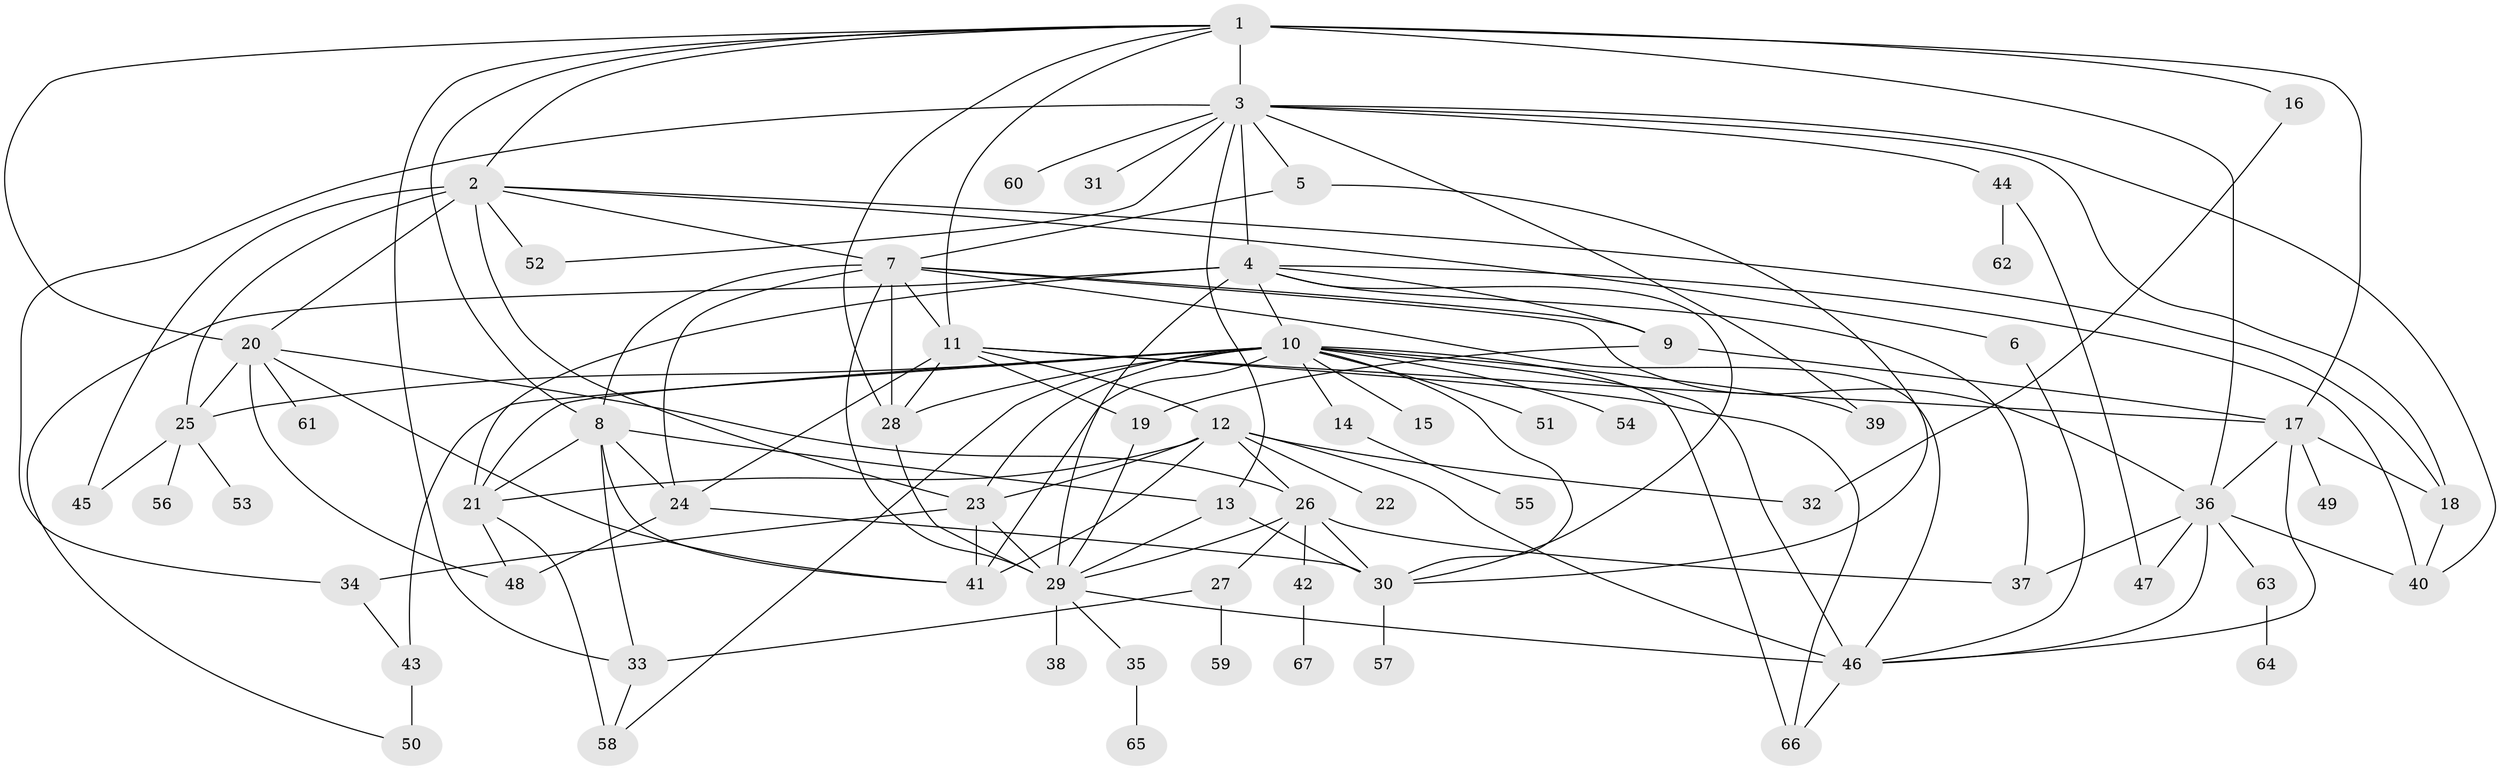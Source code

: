 // original degree distribution, {15: 0.007518796992481203, 11: 0.015037593984962405, 14: 0.007518796992481203, 16: 0.007518796992481203, 4: 0.09022556390977443, 1: 0.39849624060150374, 3: 0.10526315789473684, 7: 0.045112781954887216, 6: 0.03759398496240601, 2: 0.20300751879699247, 20: 0.007518796992481203, 12: 0.007518796992481203, 13: 0.007518796992481203, 5: 0.045112781954887216, 8: 0.007518796992481203, 9: 0.007518796992481203}
// Generated by graph-tools (version 1.1) at 2025/35/03/09/25 02:35:47]
// undirected, 67 vertices, 134 edges
graph export_dot {
graph [start="1"]
  node [color=gray90,style=filled];
  1;
  2;
  3;
  4;
  5;
  6;
  7;
  8;
  9;
  10;
  11;
  12;
  13;
  14;
  15;
  16;
  17;
  18;
  19;
  20;
  21;
  22;
  23;
  24;
  25;
  26;
  27;
  28;
  29;
  30;
  31;
  32;
  33;
  34;
  35;
  36;
  37;
  38;
  39;
  40;
  41;
  42;
  43;
  44;
  45;
  46;
  47;
  48;
  49;
  50;
  51;
  52;
  53;
  54;
  55;
  56;
  57;
  58;
  59;
  60;
  61;
  62;
  63;
  64;
  65;
  66;
  67;
  1 -- 2 [weight=1.0];
  1 -- 3 [weight=1.0];
  1 -- 8 [weight=1.0];
  1 -- 11 [weight=1.0];
  1 -- 16 [weight=1.0];
  1 -- 17 [weight=1.0];
  1 -- 20 [weight=1.0];
  1 -- 28 [weight=1.0];
  1 -- 33 [weight=1.0];
  1 -- 36 [weight=4.0];
  2 -- 6 [weight=1.0];
  2 -- 7 [weight=1.0];
  2 -- 18 [weight=1.0];
  2 -- 20 [weight=1.0];
  2 -- 23 [weight=1.0];
  2 -- 25 [weight=1.0];
  2 -- 45 [weight=4.0];
  2 -- 52 [weight=2.0];
  3 -- 4 [weight=1.0];
  3 -- 5 [weight=1.0];
  3 -- 13 [weight=1.0];
  3 -- 18 [weight=1.0];
  3 -- 31 [weight=1.0];
  3 -- 34 [weight=1.0];
  3 -- 39 [weight=1.0];
  3 -- 40 [weight=1.0];
  3 -- 44 [weight=1.0];
  3 -- 52 [weight=1.0];
  3 -- 60 [weight=1.0];
  4 -- 9 [weight=1.0];
  4 -- 10 [weight=1.0];
  4 -- 21 [weight=5.0];
  4 -- 29 [weight=1.0];
  4 -- 30 [weight=1.0];
  4 -- 37 [weight=1.0];
  4 -- 40 [weight=1.0];
  4 -- 50 [weight=1.0];
  5 -- 7 [weight=2.0];
  5 -- 30 [weight=1.0];
  6 -- 46 [weight=1.0];
  7 -- 8 [weight=1.0];
  7 -- 9 [weight=1.0];
  7 -- 11 [weight=1.0];
  7 -- 24 [weight=1.0];
  7 -- 28 [weight=1.0];
  7 -- 29 [weight=2.0];
  7 -- 36 [weight=1.0];
  7 -- 46 [weight=1.0];
  8 -- 13 [weight=1.0];
  8 -- 21 [weight=1.0];
  8 -- 24 [weight=1.0];
  8 -- 33 [weight=1.0];
  8 -- 41 [weight=1.0];
  9 -- 17 [weight=1.0];
  9 -- 19 [weight=1.0];
  10 -- 14 [weight=1.0];
  10 -- 15 [weight=1.0];
  10 -- 21 [weight=1.0];
  10 -- 23 [weight=1.0];
  10 -- 25 [weight=1.0];
  10 -- 28 [weight=1.0];
  10 -- 30 [weight=1.0];
  10 -- 39 [weight=1.0];
  10 -- 41 [weight=1.0];
  10 -- 43 [weight=3.0];
  10 -- 46 [weight=1.0];
  10 -- 51 [weight=1.0];
  10 -- 54 [weight=1.0];
  10 -- 58 [weight=1.0];
  10 -- 66 [weight=1.0];
  11 -- 12 [weight=1.0];
  11 -- 17 [weight=2.0];
  11 -- 19 [weight=1.0];
  11 -- 24 [weight=1.0];
  11 -- 28 [weight=3.0];
  11 -- 66 [weight=1.0];
  12 -- 21 [weight=2.0];
  12 -- 22 [weight=3.0];
  12 -- 23 [weight=1.0];
  12 -- 26 [weight=1.0];
  12 -- 32 [weight=1.0];
  12 -- 41 [weight=1.0];
  12 -- 46 [weight=2.0];
  13 -- 29 [weight=1.0];
  13 -- 30 [weight=1.0];
  14 -- 55 [weight=1.0];
  16 -- 32 [weight=1.0];
  17 -- 18 [weight=1.0];
  17 -- 36 [weight=1.0];
  17 -- 46 [weight=1.0];
  17 -- 49 [weight=1.0];
  18 -- 40 [weight=1.0];
  19 -- 29 [weight=1.0];
  20 -- 25 [weight=1.0];
  20 -- 26 [weight=1.0];
  20 -- 41 [weight=1.0];
  20 -- 48 [weight=1.0];
  20 -- 61 [weight=1.0];
  21 -- 48 [weight=1.0];
  21 -- 58 [weight=2.0];
  23 -- 29 [weight=1.0];
  23 -- 34 [weight=1.0];
  23 -- 41 [weight=2.0];
  24 -- 30 [weight=1.0];
  24 -- 48 [weight=1.0];
  25 -- 45 [weight=1.0];
  25 -- 53 [weight=1.0];
  25 -- 56 [weight=1.0];
  26 -- 27 [weight=1.0];
  26 -- 29 [weight=1.0];
  26 -- 30 [weight=1.0];
  26 -- 37 [weight=1.0];
  26 -- 42 [weight=1.0];
  27 -- 33 [weight=1.0];
  27 -- 59 [weight=1.0];
  28 -- 29 [weight=1.0];
  29 -- 35 [weight=1.0];
  29 -- 38 [weight=2.0];
  29 -- 46 [weight=1.0];
  30 -- 57 [weight=3.0];
  33 -- 58 [weight=1.0];
  34 -- 43 [weight=1.0];
  35 -- 65 [weight=1.0];
  36 -- 37 [weight=1.0];
  36 -- 40 [weight=1.0];
  36 -- 46 [weight=1.0];
  36 -- 47 [weight=1.0];
  36 -- 63 [weight=1.0];
  42 -- 67 [weight=1.0];
  43 -- 50 [weight=2.0];
  44 -- 47 [weight=1.0];
  44 -- 62 [weight=1.0];
  46 -- 66 [weight=1.0];
  63 -- 64 [weight=1.0];
}
